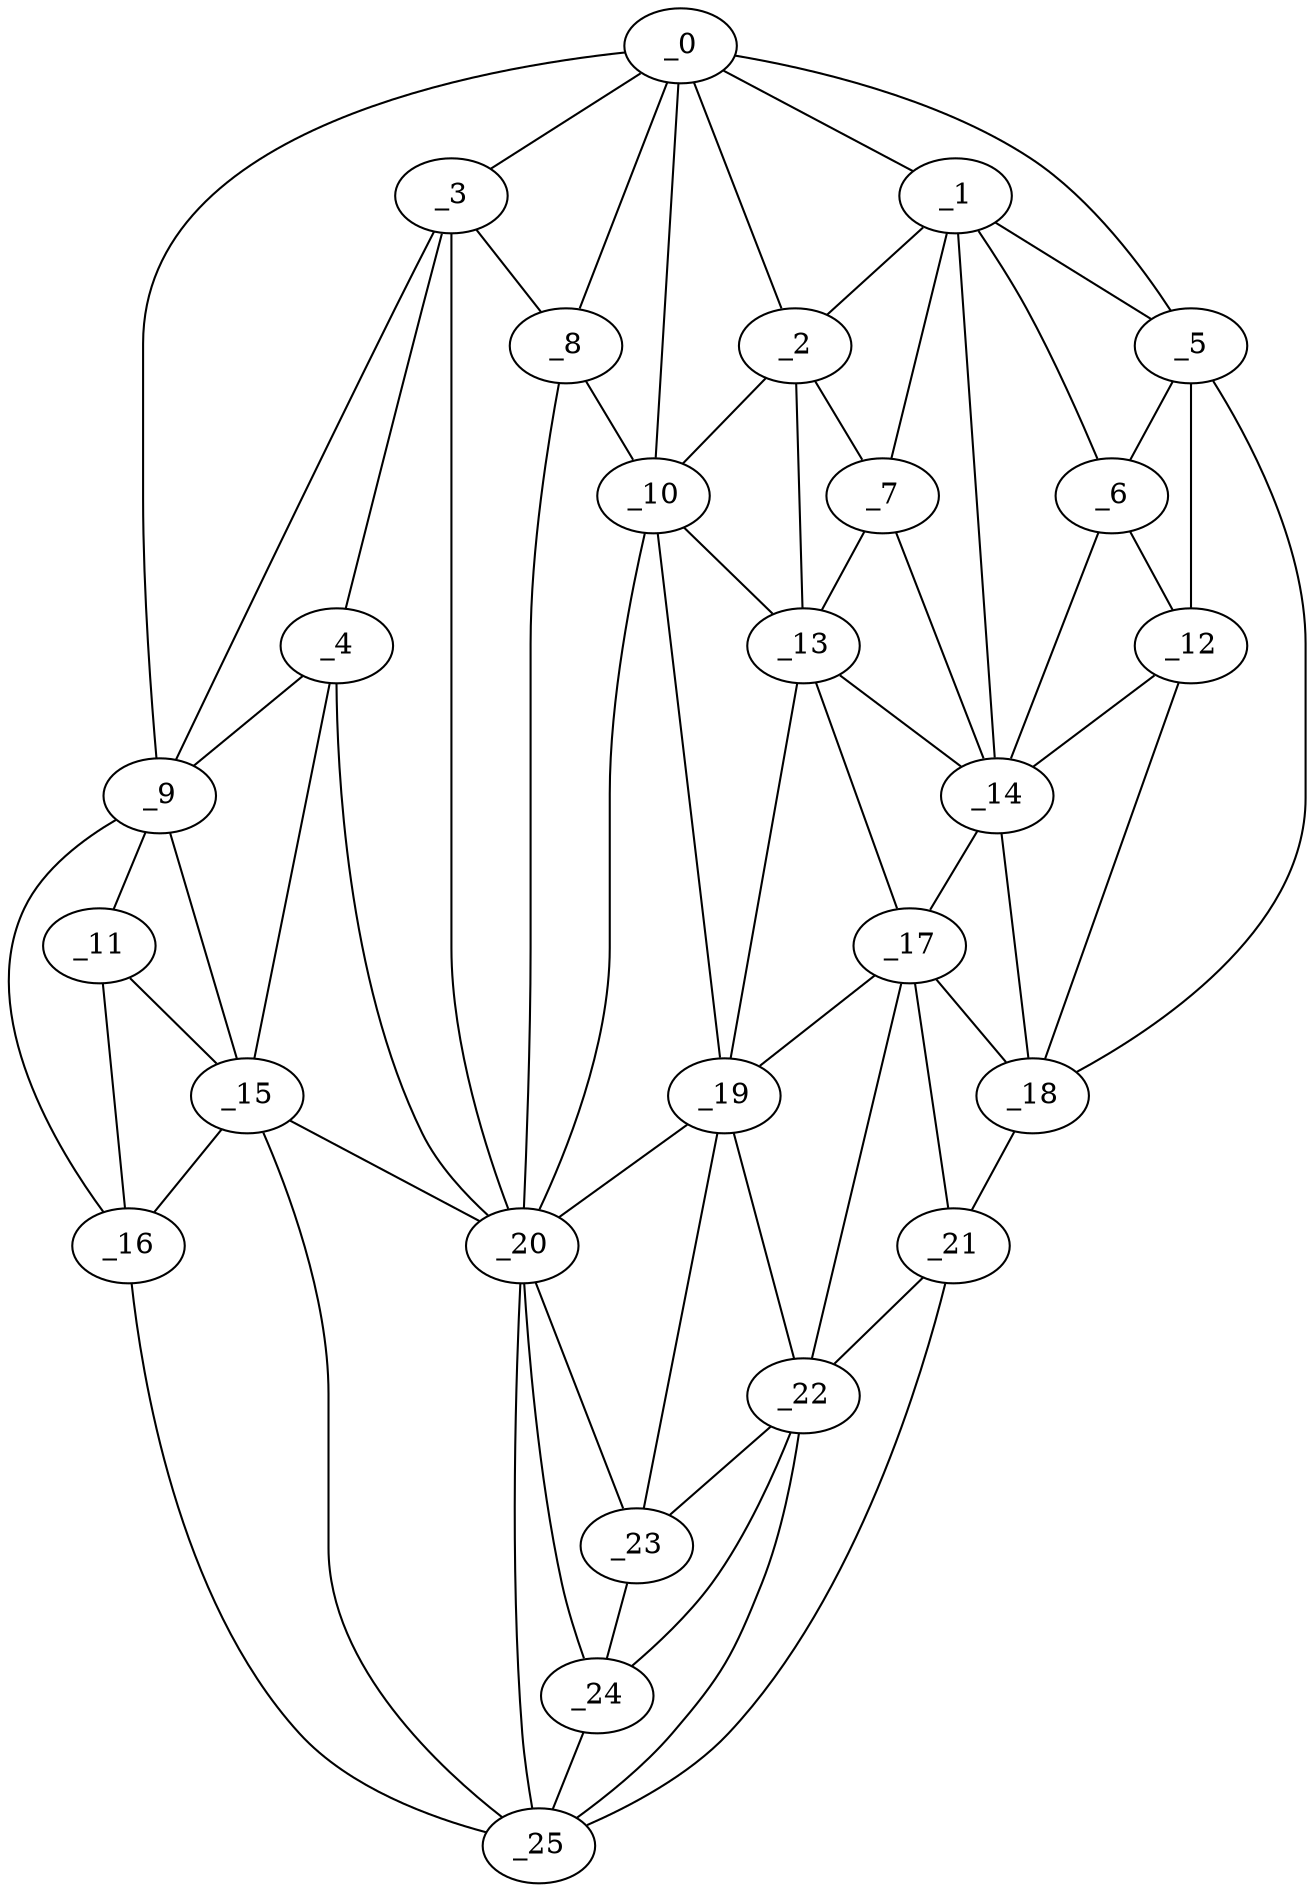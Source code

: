 graph "obj14__75.gxl" {
	_0	 [x=27,
		y=39];
	_1	 [x=35,
		y=24];
	_0 -- _1	 [valence=2];
	_2	 [x=35,
		y=42];
	_0 -- _2	 [valence=1];
	_3	 [x=38,
		y=86];
	_0 -- _3	 [valence=2];
	_5	 [x=43,
		y=4];
	_0 -- _5	 [valence=1];
	_8	 [x=44,
		y=71];
	_0 -- _8	 [valence=2];
	_9	 [x=44,
		y=117];
	_0 -- _9	 [valence=1];
	_10	 [x=46,
		y=62];
	_0 -- _10	 [valence=1];
	_1 -- _2	 [valence=1];
	_1 -- _5	 [valence=1];
	_6	 [x=44,
		y=17];
	_1 -- _6	 [valence=1];
	_7	 [x=44,
		y=38];
	_1 -- _7	 [valence=1];
	_14	 [x=52,
		y=28];
	_1 -- _14	 [valence=2];
	_2 -- _7	 [valence=2];
	_2 -- _10	 [valence=1];
	_13	 [x=50,
		y=44];
	_2 -- _13	 [valence=2];
	_4	 [x=42,
		y=104];
	_3 -- _4	 [valence=2];
	_3 -- _8	 [valence=1];
	_3 -- _9	 [valence=1];
	_20	 [x=72,
		y=63];
	_3 -- _20	 [valence=1];
	_4 -- _9	 [valence=1];
	_15	 [x=52,
		y=118];
	_4 -- _15	 [valence=2];
	_4 -- _20	 [valence=1];
	_5 -- _6	 [valence=2];
	_12	 [x=50,
		y=15];
	_5 -- _12	 [valence=2];
	_18	 [x=68,
		y=17];
	_5 -- _18	 [valence=1];
	_6 -- _12	 [valence=1];
	_6 -- _14	 [valence=2];
	_7 -- _13	 [valence=1];
	_7 -- _14	 [valence=2];
	_8 -- _10	 [valence=1];
	_8 -- _20	 [valence=2];
	_11	 [x=47,
		y=119];
	_9 -- _11	 [valence=1];
	_9 -- _15	 [valence=2];
	_16	 [x=53,
		y=125];
	_9 -- _16	 [valence=1];
	_10 -- _13	 [valence=1];
	_19	 [x=71,
		y=57];
	_10 -- _19	 [valence=2];
	_10 -- _20	 [valence=2];
	_11 -- _15	 [valence=2];
	_11 -- _16	 [valence=2];
	_12 -- _14	 [valence=2];
	_12 -- _18	 [valence=1];
	_13 -- _14	 [valence=1];
	_17	 [x=67,
		y=45];
	_13 -- _17	 [valence=1];
	_13 -- _19	 [valence=2];
	_14 -- _17	 [valence=2];
	_14 -- _18	 [valence=2];
	_15 -- _16	 [valence=2];
	_15 -- _20	 [valence=2];
	_25	 [x=98,
		y=67];
	_15 -- _25	 [valence=2];
	_16 -- _25	 [valence=1];
	_17 -- _18	 [valence=2];
	_17 -- _19	 [valence=2];
	_21	 [x=81,
		y=24];
	_17 -- _21	 [valence=1];
	_22	 [x=85,
		y=48];
	_17 -- _22	 [valence=2];
	_18 -- _21	 [valence=1];
	_19 -- _20	 [valence=2];
	_19 -- _22	 [valence=2];
	_23	 [x=90,
		y=59];
	_19 -- _23	 [valence=2];
	_20 -- _23	 [valence=2];
	_24	 [x=95,
		y=64];
	_20 -- _24	 [valence=1];
	_20 -- _25	 [valence=2];
	_21 -- _22	 [valence=2];
	_21 -- _25	 [valence=1];
	_22 -- _23	 [valence=2];
	_22 -- _24	 [valence=1];
	_22 -- _25	 [valence=1];
	_23 -- _24	 [valence=2];
	_24 -- _25	 [valence=2];
}
